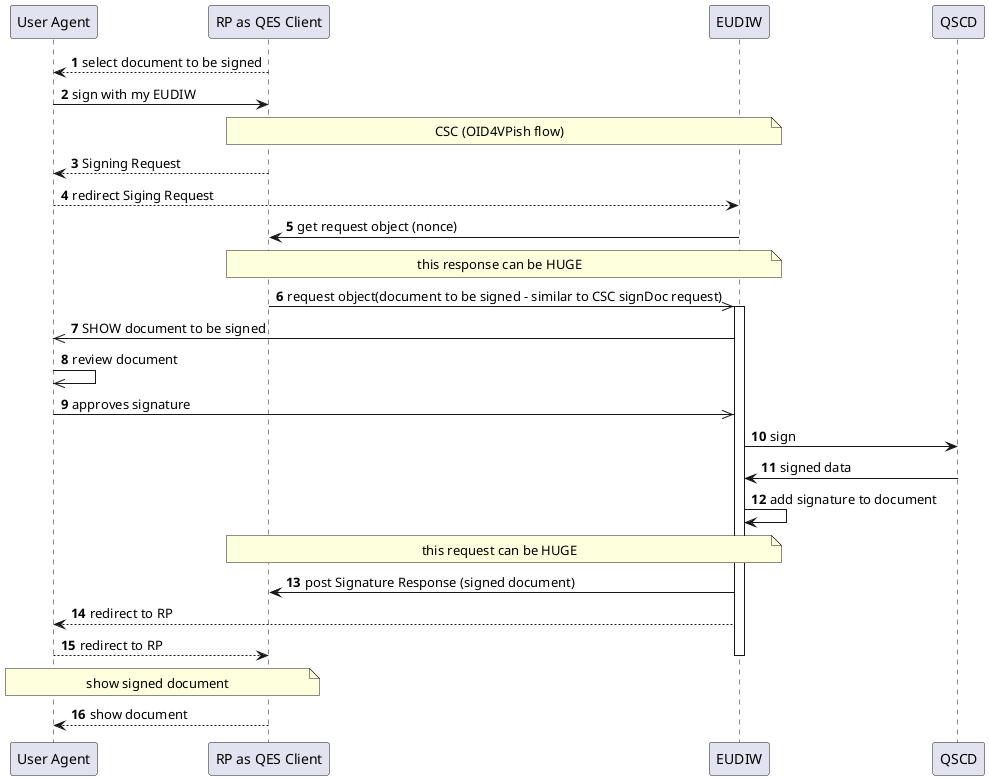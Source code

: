 
@startuml
    autonumber
    participant user as "User Agent"
    participant rp as "RP as QES Client"
    participant wallet as "EUDIW"
    participant qscd as "QSCD"

    rp --> user: select document to be signed
    user -> rp: sign with my EUDIW
    note over wallet, rp: CSC (OID4VPish flow)
    rp --> user: Signing Request 
    user --> wallet: redirect Siging Request 
    wallet -> rp: get request object (nonce)
    note over wallet, rp: this response can be HUGE
    rp ->> wallet: request object(document to be signed - similar to CSC signDoc request)
    activate wallet
    wallet ->> user: SHOW document to be signed
    user ->> user: review document
    user ->> wallet: approves signature
    wallet -> qscd: sign
    qscd -> wallet: signed data
    wallet -> wallet: add signature to document
    note over wallet, rp: this request can be HUGE
    wallet -> rp: post Signature Response (signed document)
    wallet --> user: redirect to RP
    user --> rp: redirect to RP
    deactivate wallet
  
    note over user, rp: show signed document
    rp --> user: show document
@enduml